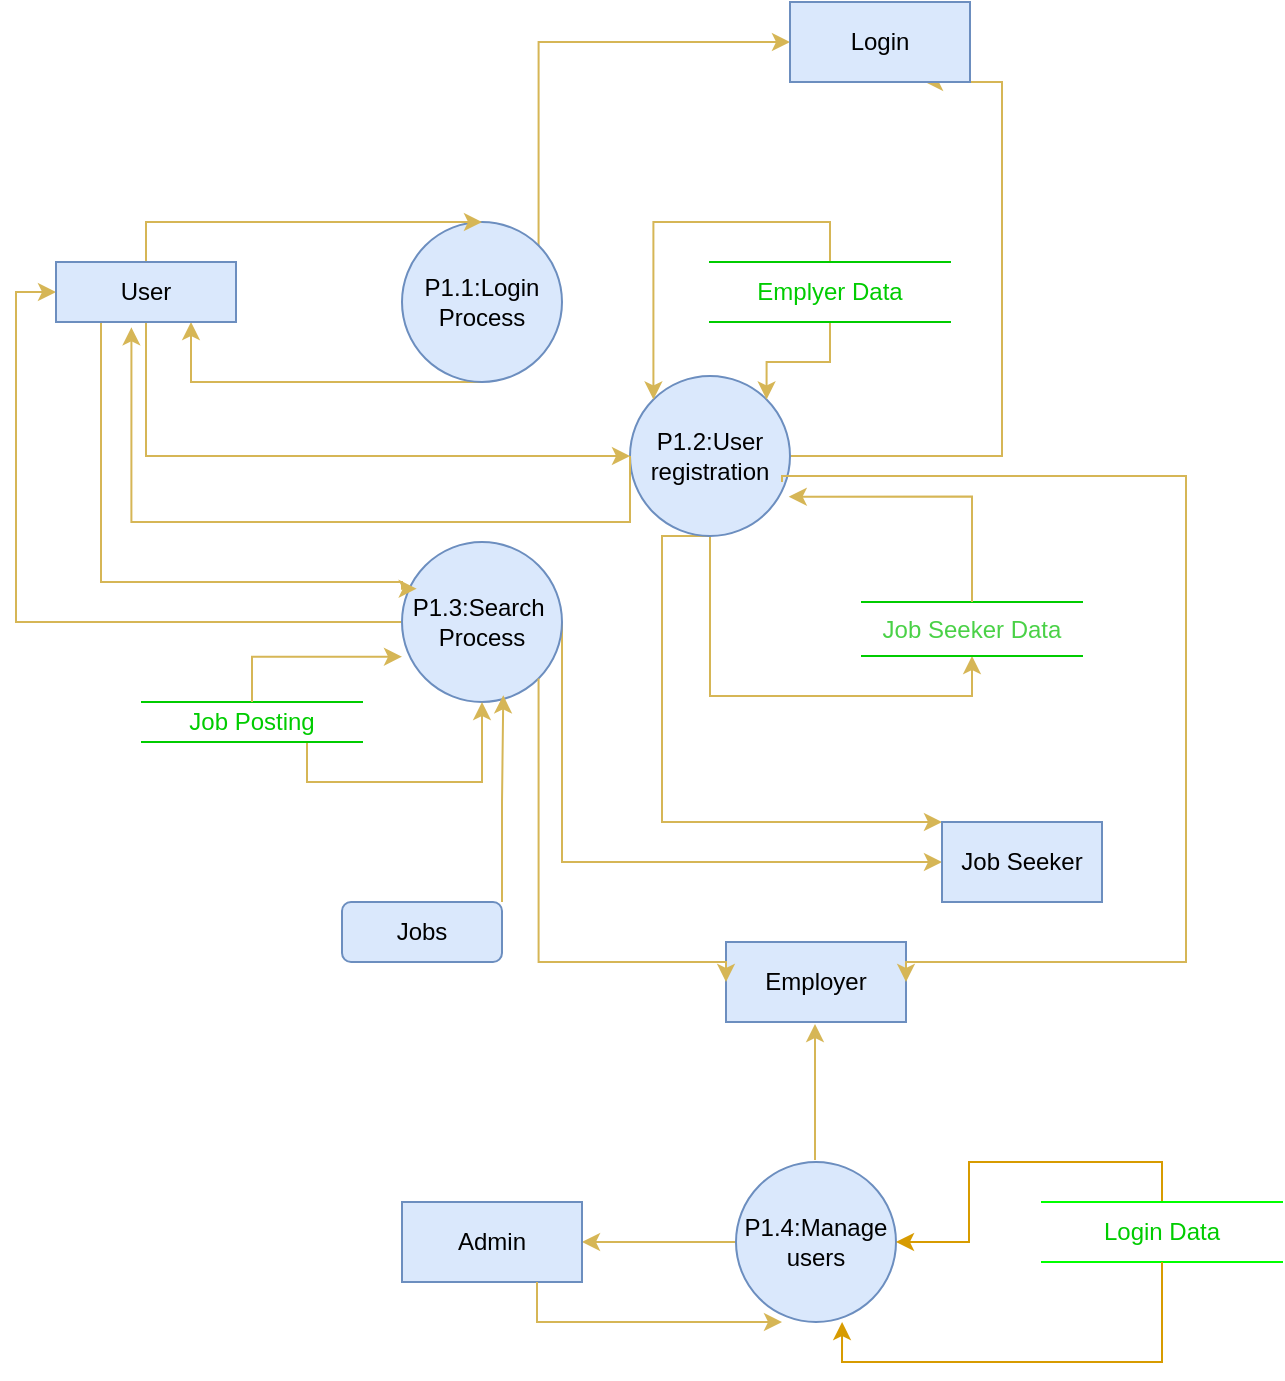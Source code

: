 <mxfile version="26.2.2">
  <diagram id="C5RBs43oDa-KdzZeNtuy" name="Page-1">
    <mxGraphModel dx="788" dy="524" grid="1" gridSize="10" guides="1" tooltips="1" connect="1" arrows="1" fold="1" page="1" pageScale="1" pageWidth="827" pageHeight="1169" math="0" shadow="0">
      <root>
        <mxCell id="WIyWlLk6GJQsqaUBKTNV-0" />
        <mxCell id="WIyWlLk6GJQsqaUBKTNV-1" parent="WIyWlLk6GJQsqaUBKTNV-0" />
        <mxCell id="pjdAScT6Tud51butz9WO-27" style="edgeStyle=orthogonalEdgeStyle;rounded=0;orthogonalLoop=1;jettySize=auto;html=1;exitX=0.5;exitY=1;exitDx=0;exitDy=0;entryX=0.75;entryY=1;entryDx=0;entryDy=0;fillColor=#fff2cc;strokeColor=#d6b656;" parent="WIyWlLk6GJQsqaUBKTNV-1" source="pjdAScT6Tud51butz9WO-14" target="pjdAScT6Tud51butz9WO-18" edge="1">
          <mxGeometry relative="1" as="geometry">
            <Array as="points">
              <mxPoint x="155" y="230" />
            </Array>
          </mxGeometry>
        </mxCell>
        <mxCell id="pjdAScT6Tud51butz9WO-78" style="edgeStyle=orthogonalEdgeStyle;rounded=0;orthogonalLoop=1;jettySize=auto;html=1;exitX=1;exitY=0;exitDx=0;exitDy=0;entryX=0;entryY=0.5;entryDx=0;entryDy=0;fillColor=#fff2cc;strokeColor=#d6b656;" parent="WIyWlLk6GJQsqaUBKTNV-1" source="pjdAScT6Tud51butz9WO-14" target="pjdAScT6Tud51butz9WO-34" edge="1">
          <mxGeometry relative="1" as="geometry">
            <Array as="points">
              <mxPoint x="328" y="60" />
            </Array>
          </mxGeometry>
        </mxCell>
        <mxCell id="pjdAScT6Tud51butz9WO-14" value="P1.1:Login&lt;div&gt;Process&lt;/div&gt;" style="ellipse;whiteSpace=wrap;html=1;aspect=fixed;fillColor=#dae8fc;strokeColor=#6c8ebf;" parent="WIyWlLk6GJQsqaUBKTNV-1" vertex="1">
          <mxGeometry x="260" y="150" width="80" height="80" as="geometry" />
        </mxCell>
        <mxCell id="pjdAScT6Tud51butz9WO-36" style="edgeStyle=orthogonalEdgeStyle;rounded=0;orthogonalLoop=1;jettySize=auto;html=1;exitX=1;exitY=0.5;exitDx=0;exitDy=0;entryX=0.75;entryY=1;entryDx=0;entryDy=0;fillColor=#fff2cc;strokeColor=#d6b656;" parent="WIyWlLk6GJQsqaUBKTNV-1" source="pjdAScT6Tud51butz9WO-15" target="pjdAScT6Tud51butz9WO-34" edge="1">
          <mxGeometry relative="1" as="geometry">
            <Array as="points">
              <mxPoint x="560" y="267" />
              <mxPoint x="560" y="80" />
            </Array>
          </mxGeometry>
        </mxCell>
        <mxCell id="pjdAScT6Tud51butz9WO-50" style="edgeStyle=orthogonalEdgeStyle;rounded=0;orthogonalLoop=1;jettySize=auto;html=1;exitX=0.5;exitY=1;exitDx=0;exitDy=0;entryX=0;entryY=0;entryDx=0;entryDy=0;fillColor=#fff2cc;strokeColor=#d6b656;" parent="WIyWlLk6GJQsqaUBKTNV-1" source="pjdAScT6Tud51butz9WO-15" target="pjdAScT6Tud51butz9WO-49" edge="1">
          <mxGeometry relative="1" as="geometry">
            <mxPoint x="430" y="390" as="targetPoint" />
            <Array as="points">
              <mxPoint x="390" y="307" />
              <mxPoint x="390" y="450" />
            </Array>
          </mxGeometry>
        </mxCell>
        <mxCell id="pjdAScT6Tud51butz9WO-71" style="edgeStyle=orthogonalEdgeStyle;rounded=0;orthogonalLoop=1;jettySize=auto;html=1;exitX=0.5;exitY=1;exitDx=0;exitDy=0;entryX=0.5;entryY=1;entryDx=0;entryDy=0;fillColor=#fff2cc;strokeColor=#d6b656;" parent="WIyWlLk6GJQsqaUBKTNV-1" source="pjdAScT6Tud51butz9WO-15" target="pjdAScT6Tud51butz9WO-59" edge="1">
          <mxGeometry relative="1" as="geometry" />
        </mxCell>
        <mxCell id="pjdAScT6Tud51butz9WO-15" value="P1.2:User registration" style="ellipse;whiteSpace=wrap;html=1;aspect=fixed;fillColor=#dae8fc;strokeColor=#6c8ebf;" parent="WIyWlLk6GJQsqaUBKTNV-1" vertex="1">
          <mxGeometry x="374" y="227" width="80" height="80" as="geometry" />
        </mxCell>
        <mxCell id="pjdAScT6Tud51butz9WO-23" style="edgeStyle=orthogonalEdgeStyle;rounded=0;orthogonalLoop=1;jettySize=auto;html=1;exitX=0.108;exitY=0.775;exitDx=0;exitDy=0;entryX=0;entryY=0.5;entryDx=0;entryDy=0;exitPerimeter=0;fillColor=#fff2cc;strokeColor=#d6b656;" parent="WIyWlLk6GJQsqaUBKTNV-1" source="pjdAScT6Tud51butz9WO-16" target="pjdAScT6Tud51butz9WO-18" edge="1">
          <mxGeometry relative="1" as="geometry">
            <Array as="points">
              <mxPoint x="269" y="350" />
              <mxPoint x="67" y="350" />
              <mxPoint x="67" y="185" />
            </Array>
          </mxGeometry>
        </mxCell>
        <mxCell id="pjdAScT6Tud51butz9WO-51" style="edgeStyle=orthogonalEdgeStyle;rounded=0;orthogonalLoop=1;jettySize=auto;html=1;exitX=1;exitY=0.5;exitDx=0;exitDy=0;entryX=0;entryY=0.5;entryDx=0;entryDy=0;fillColor=#fff2cc;strokeColor=#d6b656;" parent="WIyWlLk6GJQsqaUBKTNV-1" source="pjdAScT6Tud51butz9WO-16" target="pjdAScT6Tud51butz9WO-49" edge="1">
          <mxGeometry relative="1" as="geometry">
            <mxPoint x="450" y="430" as="targetPoint" />
            <Array as="points">
              <mxPoint x="340" y="470" />
            </Array>
          </mxGeometry>
        </mxCell>
        <mxCell id="pjdAScT6Tud51butz9WO-16" value="P1.3:Search&amp;nbsp;&lt;div&gt;Process&lt;/div&gt;" style="ellipse;whiteSpace=wrap;html=1;aspect=fixed;fillColor=#dae8fc;strokeColor=#6c8ebf;" parent="WIyWlLk6GJQsqaUBKTNV-1" vertex="1">
          <mxGeometry x="260" y="310" width="80" height="80" as="geometry" />
        </mxCell>
        <mxCell id="pjdAScT6Tud51butz9WO-32" style="edgeStyle=orthogonalEdgeStyle;rounded=0;orthogonalLoop=1;jettySize=auto;html=1;exitX=0;exitY=0.5;exitDx=0;exitDy=0;entryX=1;entryY=0.5;entryDx=0;entryDy=0;fillColor=#fff2cc;strokeColor=#d6b656;" parent="WIyWlLk6GJQsqaUBKTNV-1" source="pjdAScT6Tud51butz9WO-17" target="pjdAScT6Tud51butz9WO-31" edge="1">
          <mxGeometry relative="1" as="geometry" />
        </mxCell>
        <mxCell id="pjdAScT6Tud51butz9WO-17" value="P1.4:Manage users" style="ellipse;whiteSpace=wrap;html=1;aspect=fixed;fillColor=#dae8fc;strokeColor=#6c8ebf;" parent="WIyWlLk6GJQsqaUBKTNV-1" vertex="1">
          <mxGeometry x="427" y="620" width="80" height="80" as="geometry" />
        </mxCell>
        <mxCell id="pjdAScT6Tud51butz9WO-19" style="edgeStyle=orthogonalEdgeStyle;rounded=0;orthogonalLoop=1;jettySize=auto;html=1;exitX=0.5;exitY=0;exitDx=0;exitDy=0;entryX=0.5;entryY=0;entryDx=0;entryDy=0;fillColor=#fff2cc;strokeColor=#d6b656;" parent="WIyWlLk6GJQsqaUBKTNV-1" source="pjdAScT6Tud51butz9WO-18" target="pjdAScT6Tud51butz9WO-14" edge="1">
          <mxGeometry relative="1" as="geometry" />
        </mxCell>
        <mxCell id="pjdAScT6Tud51butz9WO-22" style="edgeStyle=orthogonalEdgeStyle;rounded=0;orthogonalLoop=1;jettySize=auto;html=1;exitX=0.25;exitY=1;exitDx=0;exitDy=0;entryX=0.092;entryY=0.292;entryDx=0;entryDy=0;entryPerimeter=0;fillColor=#fff2cc;strokeColor=#d6b656;" parent="WIyWlLk6GJQsqaUBKTNV-1" source="pjdAScT6Tud51butz9WO-18" target="pjdAScT6Tud51butz9WO-16" edge="1">
          <mxGeometry relative="1" as="geometry">
            <Array as="points">
              <mxPoint x="110" y="330" />
              <mxPoint x="260" y="330" />
              <mxPoint x="260" y="333" />
            </Array>
          </mxGeometry>
        </mxCell>
        <mxCell id="pjdAScT6Tud51butz9WO-35" style="edgeStyle=orthogonalEdgeStyle;rounded=0;orthogonalLoop=1;jettySize=auto;html=1;exitX=0.5;exitY=1;exitDx=0;exitDy=0;entryX=0;entryY=0.5;entryDx=0;entryDy=0;fillColor=#fff2cc;strokeColor=#d6b656;" parent="WIyWlLk6GJQsqaUBKTNV-1" source="pjdAScT6Tud51butz9WO-18" target="pjdAScT6Tud51butz9WO-15" edge="1">
          <mxGeometry relative="1" as="geometry" />
        </mxCell>
        <mxCell id="pjdAScT6Tud51butz9WO-18" value="User" style="rounded=0;whiteSpace=wrap;html=1;fillColor=#dae8fc;strokeColor=#6c8ebf;" parent="WIyWlLk6GJQsqaUBKTNV-1" vertex="1">
          <mxGeometry x="87" y="170" width="90" height="30" as="geometry" />
        </mxCell>
        <mxCell id="pjdAScT6Tud51butz9WO-30" style="edgeStyle=orthogonalEdgeStyle;rounded=0;orthogonalLoop=1;jettySize=auto;html=1;exitX=0;exitY=0.5;exitDx=0;exitDy=0;entryX=0.419;entryY=1.089;entryDx=0;entryDy=0;entryPerimeter=0;fillColor=#fff2cc;strokeColor=#d6b656;" parent="WIyWlLk6GJQsqaUBKTNV-1" source="pjdAScT6Tud51butz9WO-15" target="pjdAScT6Tud51butz9WO-18" edge="1">
          <mxGeometry relative="1" as="geometry">
            <Array as="points">
              <mxPoint x="374" y="300" />
              <mxPoint x="125" y="300" />
            </Array>
          </mxGeometry>
        </mxCell>
        <mxCell id="pjdAScT6Tud51butz9WO-31" value="Admin" style="rounded=0;whiteSpace=wrap;html=1;fillColor=#dae8fc;strokeColor=#6c8ebf;" parent="WIyWlLk6GJQsqaUBKTNV-1" vertex="1">
          <mxGeometry x="260" y="640" width="90" height="40" as="geometry" />
        </mxCell>
        <mxCell id="pjdAScT6Tud51butz9WO-33" style="edgeStyle=orthogonalEdgeStyle;rounded=0;orthogonalLoop=1;jettySize=auto;html=1;exitX=0.75;exitY=1;exitDx=0;exitDy=0;entryX=0.288;entryY=1;entryDx=0;entryDy=0;entryPerimeter=0;fillColor=#fff2cc;strokeColor=#d6b656;" parent="WIyWlLk6GJQsqaUBKTNV-1" source="pjdAScT6Tud51butz9WO-31" target="pjdAScT6Tud51butz9WO-17" edge="1">
          <mxGeometry relative="1" as="geometry" />
        </mxCell>
        <mxCell id="pjdAScT6Tud51butz9WO-34" value="Login" style="whiteSpace=wrap;html=1;fillColor=#dae8fc;strokeColor=#6c8ebf;" parent="WIyWlLk6GJQsqaUBKTNV-1" vertex="1">
          <mxGeometry x="454" y="40" width="90" height="40" as="geometry" />
        </mxCell>
        <mxCell id="pjdAScT6Tud51butz9WO-41" value="Employer" style="rounded=0;whiteSpace=wrap;html=1;fillColor=#dae8fc;strokeColor=#6c8ebf;" parent="WIyWlLk6GJQsqaUBKTNV-1" vertex="1">
          <mxGeometry x="422" y="510" width="90" height="40" as="geometry" />
        </mxCell>
        <mxCell id="pjdAScT6Tud51butz9WO-42" style="edgeStyle=orthogonalEdgeStyle;rounded=0;orthogonalLoop=1;jettySize=auto;html=1;entryX=1;entryY=0.5;entryDx=0;entryDy=0;exitX=0.95;exitY=0.663;exitDx=0;exitDy=0;exitPerimeter=0;fillColor=#fff2cc;strokeColor=#d6b656;" parent="WIyWlLk6GJQsqaUBKTNV-1" source="pjdAScT6Tud51butz9WO-15" target="pjdAScT6Tud51butz9WO-41" edge="1">
          <mxGeometry relative="1" as="geometry">
            <mxPoint x="460" y="277" as="sourcePoint" />
            <mxPoint x="516" y="440" as="targetPoint" />
            <Array as="points">
              <mxPoint x="450" y="277" />
              <mxPoint x="652" y="277" />
              <mxPoint x="652" y="520" />
              <mxPoint x="512" y="520" />
            </Array>
          </mxGeometry>
        </mxCell>
        <mxCell id="pjdAScT6Tud51butz9WO-43" style="edgeStyle=orthogonalEdgeStyle;rounded=0;orthogonalLoop=1;jettySize=auto;html=1;exitX=1;exitY=1;exitDx=0;exitDy=0;entryX=0;entryY=0.5;entryDx=0;entryDy=0;fillColor=#fff2cc;strokeColor=#d6b656;" parent="WIyWlLk6GJQsqaUBKTNV-1" source="pjdAScT6Tud51butz9WO-16" target="pjdAScT6Tud51butz9WO-41" edge="1">
          <mxGeometry relative="1" as="geometry">
            <mxPoint x="410" y="378" as="targetPoint" />
            <Array as="points">
              <mxPoint x="328" y="520" />
              <mxPoint x="422" y="520" />
            </Array>
          </mxGeometry>
        </mxCell>
        <mxCell id="pjdAScT6Tud51butz9WO-45" value="Jobs" style="rounded=1;whiteSpace=wrap;html=1;fillColor=#dae8fc;strokeColor=#6c8ebf;" parent="WIyWlLk6GJQsqaUBKTNV-1" vertex="1">
          <mxGeometry x="230" y="490" width="80" height="30" as="geometry" />
        </mxCell>
        <mxCell id="pjdAScT6Tud51butz9WO-48" value="" style="endArrow=classic;html=1;rounded=0;fillColor=#fff2cc;strokeColor=#d6b656;" parent="WIyWlLk6GJQsqaUBKTNV-1" edge="1">
          <mxGeometry width="50" height="50" relative="1" as="geometry">
            <mxPoint x="466.5" y="619" as="sourcePoint" />
            <mxPoint x="466.5" y="551" as="targetPoint" />
          </mxGeometry>
        </mxCell>
        <mxCell id="pjdAScT6Tud51butz9WO-49" value="Job Seeker" style="whiteSpace=wrap;html=1;fillColor=#dae8fc;strokeColor=#6c8ebf;" parent="WIyWlLk6GJQsqaUBKTNV-1" vertex="1">
          <mxGeometry x="530" y="450" width="80" height="40" as="geometry" />
        </mxCell>
        <mxCell id="pjdAScT6Tud51butz9WO-59" value="&lt;font style=&quot;color: light-dark(rgb(74, 209, 71), rgb(237, 237, 237));&quot;&gt;Job Seeker Data&lt;/font&gt;" style="shape=partialRectangle;whiteSpace=wrap;html=1;left=0;right=0;fillColor=none;strokeColor=#00CC00;" parent="WIyWlLk6GJQsqaUBKTNV-1" vertex="1">
          <mxGeometry x="490" y="340" width="110" height="27" as="geometry" />
        </mxCell>
        <mxCell id="pjdAScT6Tud51butz9WO-77" style="edgeStyle=orthogonalEdgeStyle;rounded=0;orthogonalLoop=1;jettySize=auto;html=1;exitX=0.75;exitY=1;exitDx=0;exitDy=0;entryX=0.5;entryY=1;entryDx=0;entryDy=0;fillColor=#fff2cc;strokeColor=#d6b656;" parent="WIyWlLk6GJQsqaUBKTNV-1" source="pjdAScT6Tud51butz9WO-64" target="pjdAScT6Tud51butz9WO-16" edge="1">
          <mxGeometry relative="1" as="geometry" />
        </mxCell>
        <mxCell id="pjdAScT6Tud51butz9WO-64" value="&lt;font style=&quot;color: rgb(0, 204, 0);&quot;&gt;Job Posting&lt;/font&gt;" style="shape=partialRectangle;whiteSpace=wrap;html=1;left=0;right=0;fillColor=none;strokeColor=#00CC00;" parent="WIyWlLk6GJQsqaUBKTNV-1" vertex="1">
          <mxGeometry x="130" y="390" width="110" height="20" as="geometry" />
        </mxCell>
        <mxCell id="pjdAScT6Tud51butz9WO-79" style="edgeStyle=orthogonalEdgeStyle;rounded=0;orthogonalLoop=1;jettySize=auto;html=1;exitX=0.5;exitY=1;exitDx=0;exitDy=0;entryX=1;entryY=0;entryDx=0;entryDy=0;fillColor=#fff2cc;strokeColor=#d6b656;" parent="WIyWlLk6GJQsqaUBKTNV-1" source="pjdAScT6Tud51butz9WO-66" target="pjdAScT6Tud51butz9WO-15" edge="1">
          <mxGeometry relative="1" as="geometry" />
        </mxCell>
        <mxCell id="pjdAScT6Tud51butz9WO-80" style="edgeStyle=orthogonalEdgeStyle;rounded=0;orthogonalLoop=1;jettySize=auto;html=1;exitX=0.5;exitY=0;exitDx=0;exitDy=0;entryX=0;entryY=0;entryDx=0;entryDy=0;fillColor=#fff2cc;strokeColor=#d6b656;" parent="WIyWlLk6GJQsqaUBKTNV-1" source="pjdAScT6Tud51butz9WO-66" target="pjdAScT6Tud51butz9WO-15" edge="1">
          <mxGeometry relative="1" as="geometry" />
        </mxCell>
        <mxCell id="pjdAScT6Tud51butz9WO-66" value="&lt;font style=&quot;color: rgb(0, 204, 0);&quot;&gt;Emplyer Data&lt;/font&gt;" style="shape=partialRectangle;whiteSpace=wrap;html=1;left=0;right=0;fillColor=none;strokeColor=#00CC00;" parent="WIyWlLk6GJQsqaUBKTNV-1" vertex="1">
          <mxGeometry x="414" y="170" width="120" height="30" as="geometry" />
        </mxCell>
        <mxCell id="pjdAScT6Tud51butz9WO-70" style="edgeStyle=orthogonalEdgeStyle;rounded=0;orthogonalLoop=1;jettySize=auto;html=1;exitX=0.5;exitY=0;exitDx=0;exitDy=0;entryX=0.992;entryY=0.754;entryDx=0;entryDy=0;entryPerimeter=0;fillColor=#fff2cc;strokeColor=#d6b656;" parent="WIyWlLk6GJQsqaUBKTNV-1" source="pjdAScT6Tud51butz9WO-59" target="pjdAScT6Tud51butz9WO-15" edge="1">
          <mxGeometry relative="1" as="geometry" />
        </mxCell>
        <mxCell id="pjdAScT6Tud51butz9WO-73" style="edgeStyle=orthogonalEdgeStyle;rounded=0;orthogonalLoop=1;jettySize=auto;html=1;exitX=0.5;exitY=0;exitDx=0;exitDy=0;entryX=0;entryY=0.717;entryDx=0;entryDy=0;entryPerimeter=0;fillColor=#fff2cc;strokeColor=#d6b656;" parent="WIyWlLk6GJQsqaUBKTNV-1" source="pjdAScT6Tud51butz9WO-64" target="pjdAScT6Tud51butz9WO-16" edge="1">
          <mxGeometry relative="1" as="geometry" />
        </mxCell>
        <mxCell id="pjdAScT6Tud51butz9WO-76" style="edgeStyle=orthogonalEdgeStyle;rounded=0;orthogonalLoop=1;jettySize=auto;html=1;exitX=1;exitY=0;exitDx=0;exitDy=0;entryX=0.633;entryY=0.958;entryDx=0;entryDy=0;entryPerimeter=0;fillColor=#fff2cc;strokeColor=#d6b656;" parent="WIyWlLk6GJQsqaUBKTNV-1" source="pjdAScT6Tud51butz9WO-45" target="pjdAScT6Tud51butz9WO-16" edge="1">
          <mxGeometry relative="1" as="geometry" />
        </mxCell>
        <mxCell id="GbzYsO0XI9PEatA1TjZ--3" style="edgeStyle=orthogonalEdgeStyle;rounded=0;orthogonalLoop=1;jettySize=auto;html=1;exitX=0.5;exitY=0;exitDx=0;exitDy=0;entryX=1;entryY=0.5;entryDx=0;entryDy=0;fillColor=#ffe6cc;strokeColor=#d79b00;" edge="1" parent="WIyWlLk6GJQsqaUBKTNV-1" source="GbzYsO0XI9PEatA1TjZ--0" target="pjdAScT6Tud51butz9WO-17">
          <mxGeometry relative="1" as="geometry" />
        </mxCell>
        <mxCell id="GbzYsO0XI9PEatA1TjZ--0" value="&lt;font style=&quot;color: rgb(0, 204, 0);&quot;&gt;Login Data&lt;/font&gt;" style="shape=partialRectangle;whiteSpace=wrap;html=1;left=0;right=0;fillColor=none;strokeColor=#00FF00;" vertex="1" parent="WIyWlLk6GJQsqaUBKTNV-1">
          <mxGeometry x="580" y="640" width="120" height="30" as="geometry" />
        </mxCell>
        <mxCell id="GbzYsO0XI9PEatA1TjZ--4" style="edgeStyle=orthogonalEdgeStyle;rounded=0;orthogonalLoop=1;jettySize=auto;html=1;exitX=0.5;exitY=1;exitDx=0;exitDy=0;entryX=0.663;entryY=1;entryDx=0;entryDy=0;entryPerimeter=0;fillColor=#ffe6cc;strokeColor=#d79b00;" edge="1" parent="WIyWlLk6GJQsqaUBKTNV-1" source="GbzYsO0XI9PEatA1TjZ--0" target="pjdAScT6Tud51butz9WO-17">
          <mxGeometry relative="1" as="geometry" />
        </mxCell>
      </root>
    </mxGraphModel>
  </diagram>
</mxfile>
